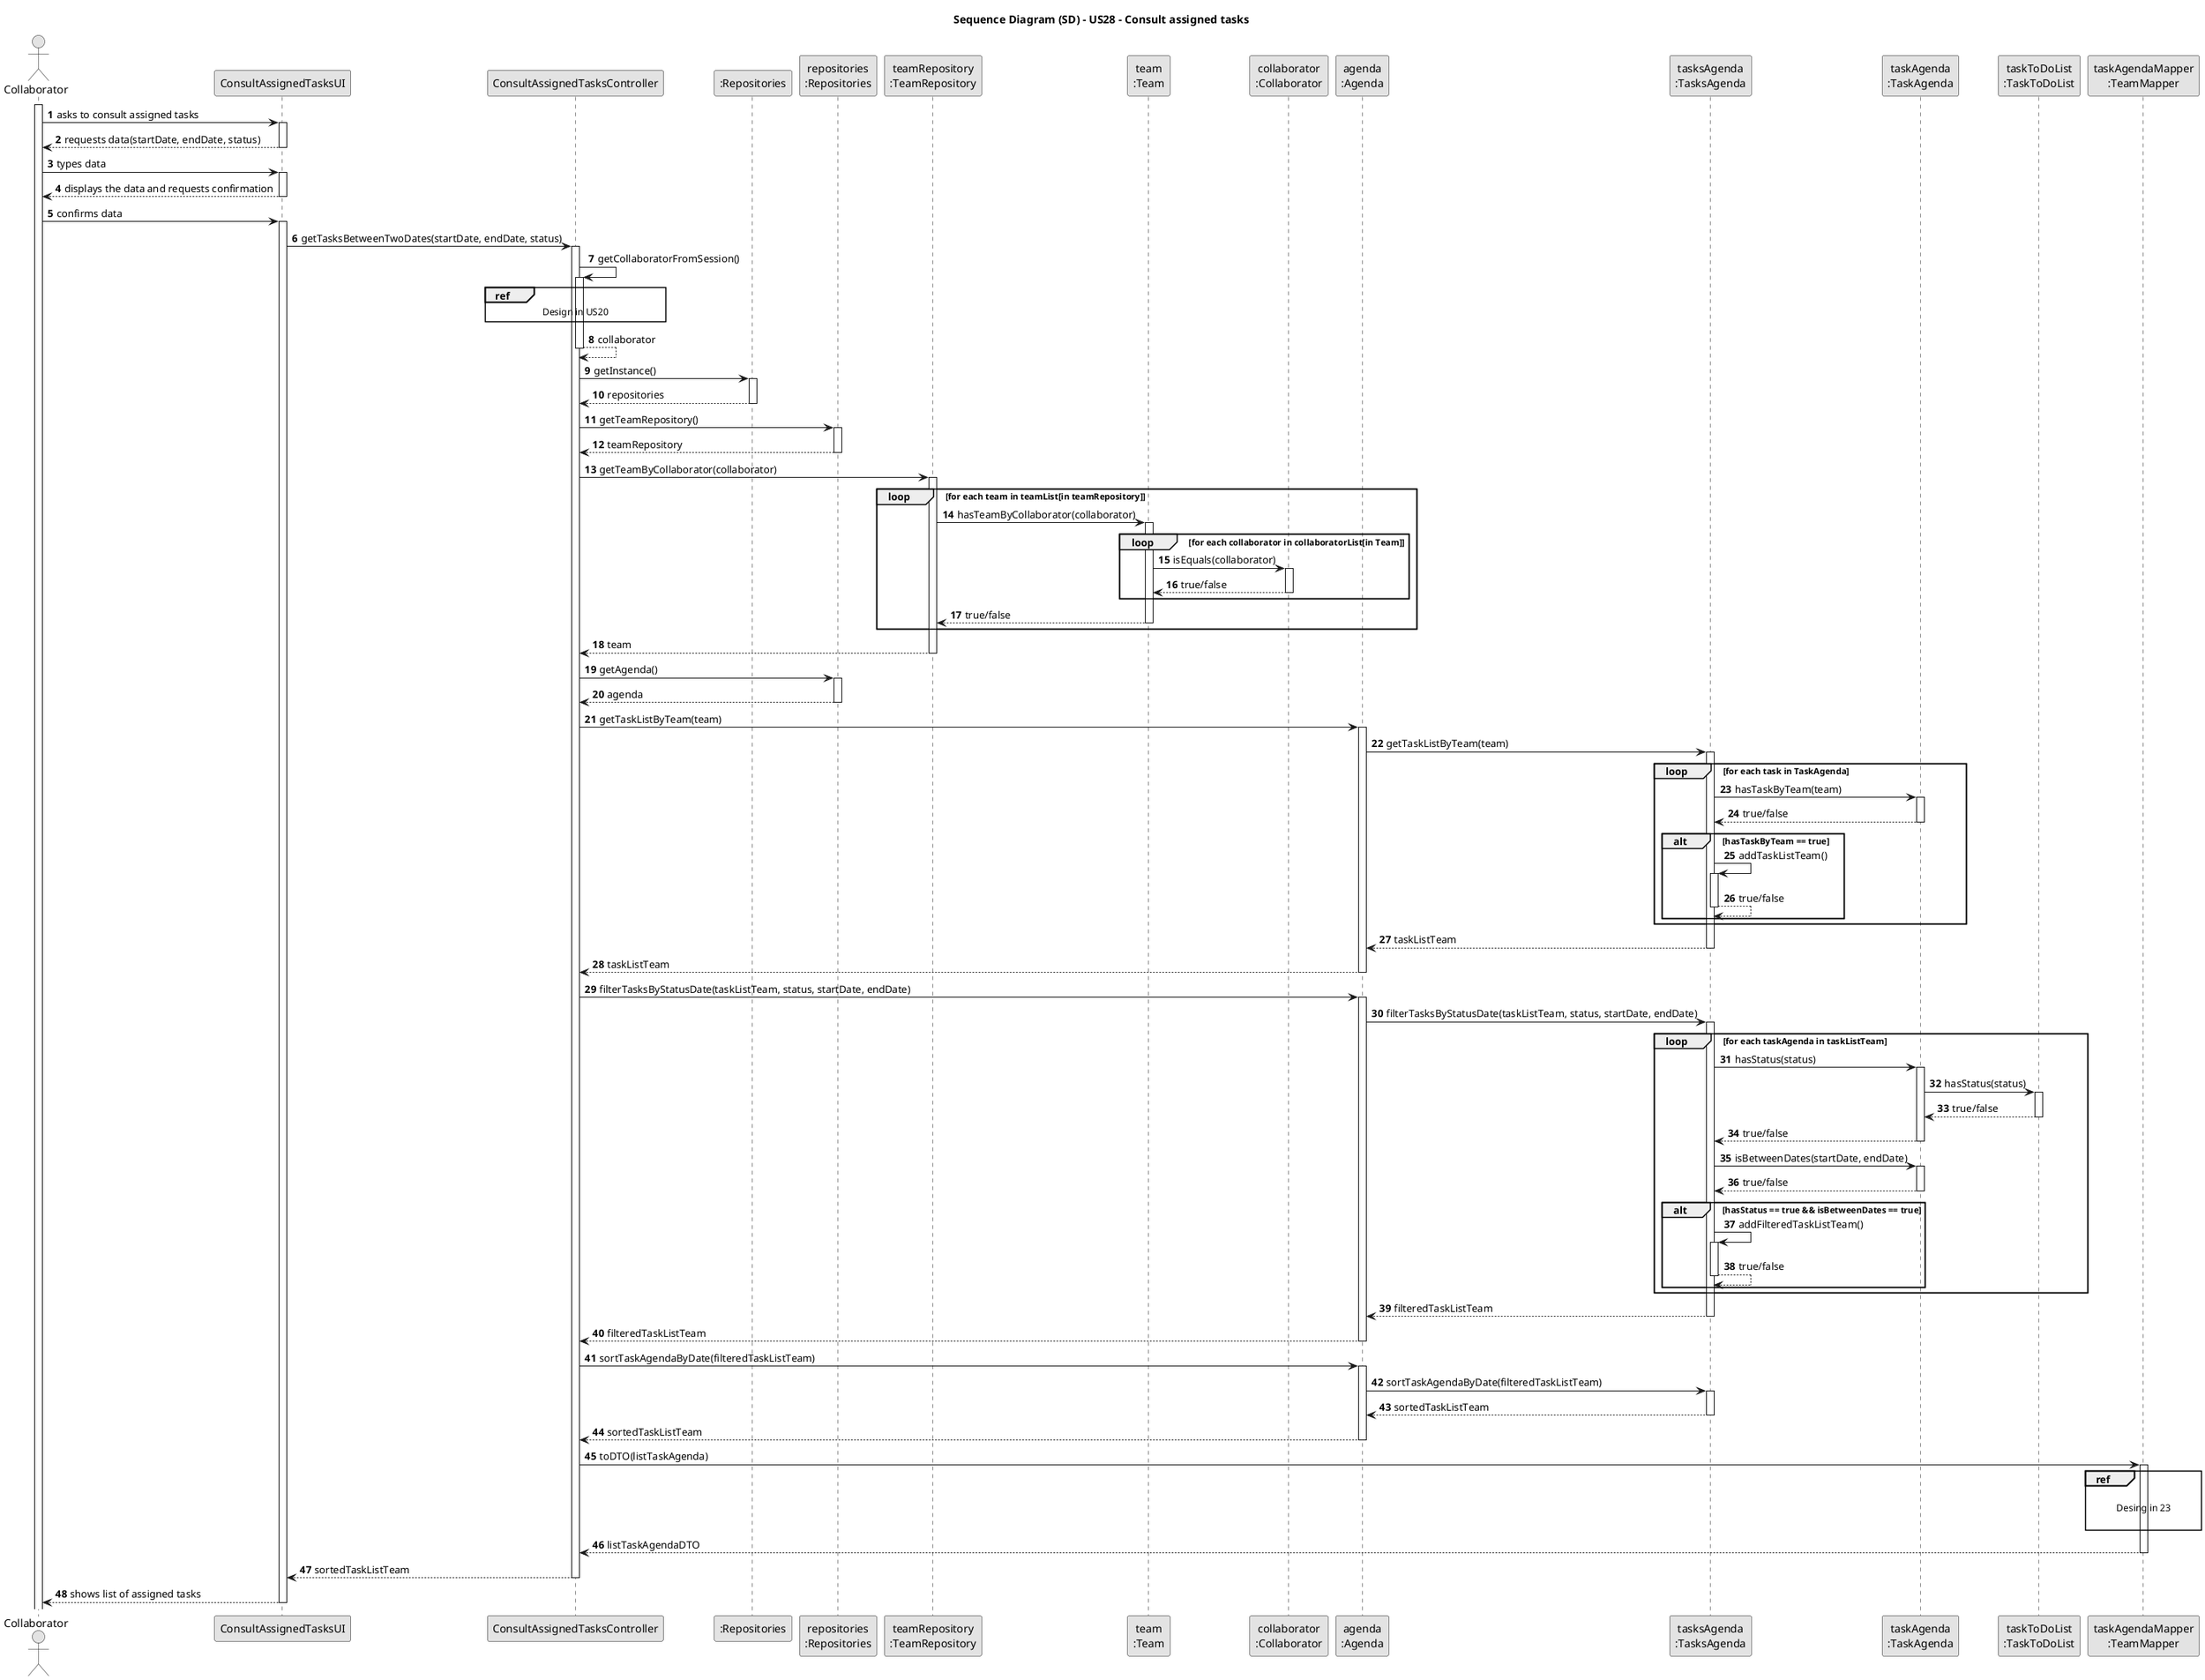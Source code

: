 @startuml
skinparam monochrome true
skinparam packageStyle rectangle
skinparam shadowing false

title Sequence Diagram (SD) - US28 - Consult assigned tasks

autonumber

actor "Collaborator" as Col
participant "ConsultAssignedTasksUI" as UI
participant "ConsultAssignedTasksController" as CTRL
participant ":Repositories" as RepositorySingleton
participant "repositories\n:Repositories" as PLAT
participant "teamRepository\n:TeamRepository" as TeamRepo
participant "team\n:Team" as TEAM
participant "collaborator\n:Collaborator" as Collab
participant "agenda\n:Agenda" as AGENDA
participant "tasksAgenda\n:TasksAgenda" as TASKSAGENDA
participant "taskAgenda\n:TaskAgenda" as TASKAGENDA
participant "taskToDoList\n:TaskToDoList" as TASKToDOList
participant "taskAgendaMapper\n:TeamMapper" as TASKAGENDAMAPPER


activate Col

    Col -> UI : asks to consult assigned tasks
    activate UI

    UI --> Col : requests data(startDate, endDate, status)
    deactivate UI

    Col->UI: types data
    activate UI

    UI --> Col : displays the data and requests confirmation
    deactivate UI

    Col -> UI : confirms data
    activate UI

    UI-> CTRL : getTasksBetweenTwoDates(startDate, endDate, status)
    activate CTRL

        CTRL -> CTRL : getCollaboratorFromSession()
        activate CTRL

            ref over CTRL
                Design in US20
            end ref

        CTRL --> CTRL : collaborator
        deactivate CTRL

    CTRL -> RepositorySingleton: getInstance()
    activate RepositorySingleton

    RepositorySingleton --> CTRL: repositories
    deactivate RepositorySingleton

    CTRL -> PLAT : getTeamRepository()
    activate PLAT

    PLAT --> CTRL : teamRepository
    deactivate PLAT

    CTRL -> TeamRepo : getTeamByCollaborator(collaborator)
    activate TeamRepo

        loop for each team in teamList[in teamRepository]

            TeamRepo -> TEAM : hasTeamByCollaborator(collaborator)
            activate TEAM

            loop for each collaborator in collaboratorList[in Team]
                TEAM -> Collab : isEquals(collaborator)
                activate Collab

                Collab --> TEAM: true/false
                deactivate Collab

            end
                TEAM --> TeamRepo : true/false
                deactivate TEAM
        end

        TeamRepo --> CTRL : team
        deactivate TeamRepo

    CTRL -> PLAT: getAgenda()
    activate PLAT

    PLAT --> CTRL: agenda
    deactivate PLAT

    CTRL -> AGENDA: getTaskListByTeam(team)
    activate AGENDA


    AGENDA -> TASKSAGENDA: getTaskListByTeam(team)

    activate TASKSAGENDA
        loop for each task in TaskAgenda

                TASKSAGENDA -> TASKAGENDA: hasTaskByTeam(team)

                activate TASKAGENDA

                TASKAGENDA --> TASKSAGENDA: true/false
                deactivate TASKAGENDA

                alt hasTaskByTeam == true
                    TASKSAGENDA -> TASKSAGENDA : addTaskListTeam()
                    activate TASKSAGENDA

                    TASKSAGENDA --> TASKSAGENDA : true/false
                    deactivate TASKSAGENDA
                end

        end

    TASKSAGENDA --> AGENDA : taskListTeam

    deactivate TASKSAGENDA


    AGENDA --> CTRL: taskListTeam
    deactivate AGENDA

        CTRL -> AGENDA: filterTasksByStatusDate(taskListTeam, status, startDate, endDate)
        activate AGENDA

        AGENDA -> TASKSAGENDA : filterTasksByStatusDate(taskListTeam, status, startDate, endDate)
        activate TASKSAGENDA



                loop for each taskAgenda in taskListTeam
        TASKSAGENDA -> TASKAGENDA : hasStatus(status)
        activate TASKAGENDA

        TASKAGENDA -> TASKToDOList : hasStatus(status)

        activate TASKToDOList

        TASKToDOList --> TASKAGENDA : true/false

        deactivate TASKToDOList

        TASKAGENDA --> TASKSAGENDA : true/false
        deactivate TASKAGENDA

        TASKSAGENDA -> TASKAGENDA : isBetweenDates(startDate, endDate)
        activate TASKAGENDA

        TASKAGENDA --> TASKSAGENDA : true/false
        deactivate TASKAGENDA

            alt hasStatus == true && isBetweenDates == true
                TASKSAGENDA -> TASKSAGENDA: addFilteredTaskListTeam()
                activate TASKSAGENDA

                TASKSAGENDA --> TASKSAGENDA: true/false
                deactivate TASKSAGENDA
            end

    end

        TASKSAGENDA --> AGENDA : filteredTaskListTeam
        deactivate TASKSAGENDA

        AGENDA --> CTRL: filteredTaskListTeam
        deactivate AGENDA

        CTRL -> AGENDA: sortTaskAgendaByDate(filteredTaskListTeam)
        activate AGENDA

        AGENDA -> TASKSAGENDA: sortTaskAgendaByDate(filteredTaskListTeam)
        activate TASKSAGENDA

        TASKSAGENDA --> AGENDA: sortedTaskListTeam
        deactivate TASKSAGENDA

        AGENDA --> CTRL: sortedTaskListTeam
        deactivate AGENDA
CTRL -> TASKAGENDAMAPPER : toDTO(listTaskAgenda)

activate TASKAGENDAMAPPER

ref over TASKAGENDAMAPPER

Desing in 23

end
TASKAGENDAMAPPER --> CTRL : listTaskAgendaDTO

deactivate TASKAGENDAMAPPER
        CTRL --> UI : sortedTaskListTeam

        deactivate CTRL

    UI --> Col : shows list of assigned tasks
    deactivate UI

@enduml